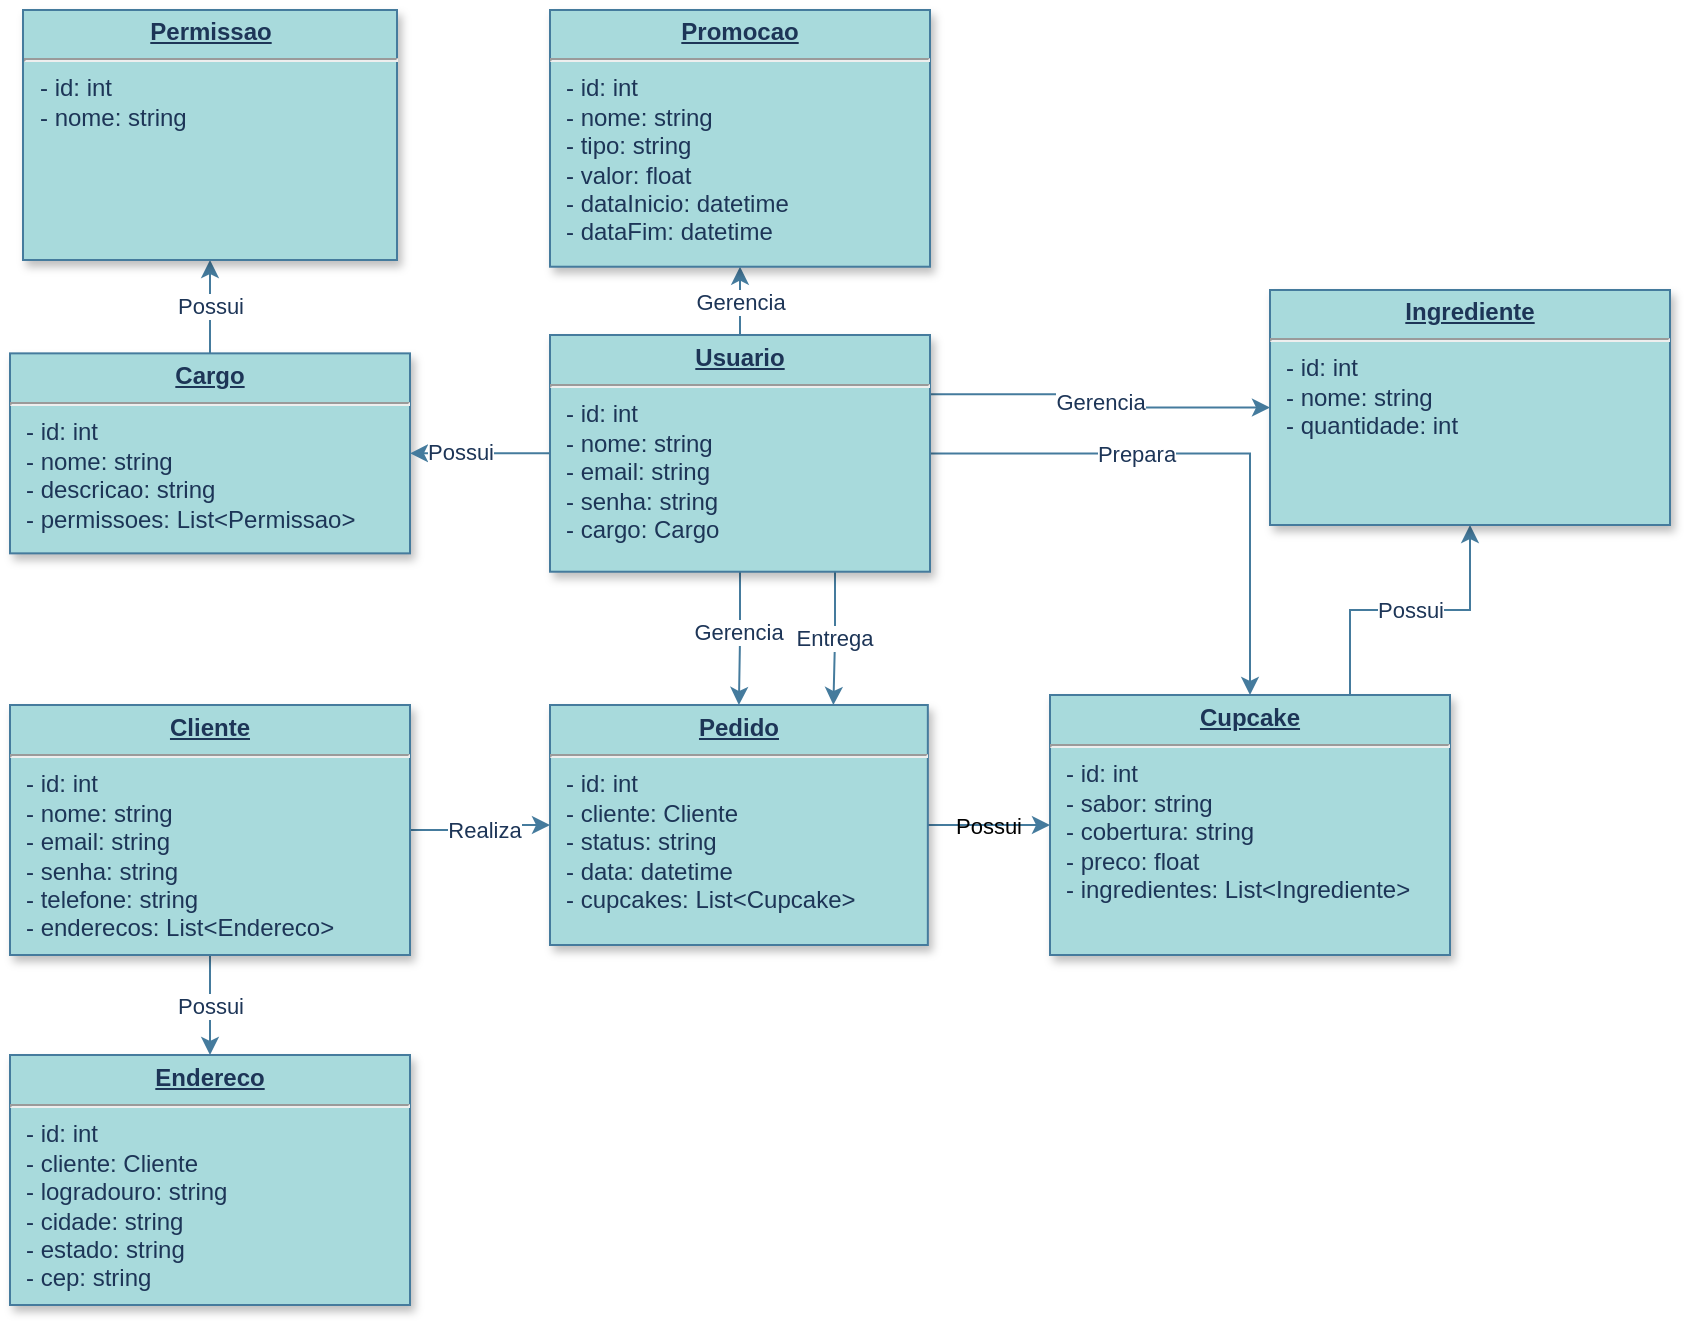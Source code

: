 <mxfile version="24.0.7" type="github">
  <diagram name="Page-1" id="efa7a0a1-bf9b-a30e-e6df-94a7791c09e9">
    <mxGraphModel dx="1195" dy="598" grid="1" gridSize="10" guides="1" tooltips="1" connect="1" arrows="1" fold="1" page="1" pageScale="1" pageWidth="826" pageHeight="1169" background="none" math="0" shadow="0">
      <root>
        <mxCell id="0" />
        <mxCell id="1" parent="0" />
        <mxCell id="liaae1eLMjX3pievM21l-136" value="Possui" style="edgeStyle=orthogonalEdgeStyle;rounded=0;orthogonalLoop=1;jettySize=auto;html=1;strokeColor=#457B9D;fontColor=#1D3557;fillColor=#A8DADC;" edge="1" parent="1" source="19" target="liaae1eLMjX3pievM21l-124">
          <mxGeometry relative="1" as="geometry" />
        </mxCell>
        <mxCell id="19" value="&lt;p style=&quot;margin: 0px; margin-top: 4px; text-align: center; text-decoration: underline;&quot;&gt;&lt;strong&gt;Cargo&lt;/strong&gt;&lt;/p&gt;&lt;hr&gt;&lt;p style=&quot;margin: 0px; margin-left: 8px;&quot;&gt;- id: int&lt;br&gt;&lt;/p&gt;&lt;p style=&quot;margin: 0px; margin-left: 8px;&quot;&gt;- nome: string&lt;br&gt;&lt;/p&gt;&lt;p style=&quot;margin: 0px; margin-left: 8px;&quot;&gt;- descricao: string&lt;br&gt;&lt;/p&gt;&lt;p style=&quot;margin: 0px; margin-left: 8px;&quot;&gt;- permissoes: List&amp;lt;Permissao&amp;gt;&lt;/p&gt;" style="verticalAlign=top;align=left;overflow=fill;fontSize=12;fontFamily=Helvetica;html=1;strokeColor=#457B9D;shadow=1;fillColor=#A8DADC;fontColor=#1D3557;rounded=0;labelBackgroundColor=none;" parent="1" vertex="1">
          <mxGeometry x="320" y="201.68" width="200" height="100" as="geometry" />
        </mxCell>
        <mxCell id="liaae1eLMjX3pievM21l-117" value="Possui" style="edgeStyle=orthogonalEdgeStyle;rounded=0;orthogonalLoop=1;jettySize=auto;html=1;strokeColor=#457B9D;fontColor=#1D3557;fillColor=#A8DADC;" edge="1" parent="1" source="20" target="liaae1eLMjX3pievM21l-116">
          <mxGeometry relative="1" as="geometry" />
        </mxCell>
        <mxCell id="liaae1eLMjX3pievM21l-118" value="" style="edgeStyle=orthogonalEdgeStyle;rounded=0;orthogonalLoop=1;jettySize=auto;html=1;strokeColor=#457B9D;fontColor=#1D3557;fillColor=#A8DADC;" edge="1" parent="1" source="20" target="22">
          <mxGeometry relative="1" as="geometry" />
        </mxCell>
        <mxCell id="liaae1eLMjX3pievM21l-119" value="Realiza" style="edgeLabel;html=1;align=center;verticalAlign=middle;resizable=0;points=[];strokeColor=#457B9D;fontColor=#1D3557;fillColor=#A8DADC;" vertex="1" connectable="0" parent="liaae1eLMjX3pievM21l-118">
          <mxGeometry x="0.084" y="-2" relative="1" as="geometry">
            <mxPoint as="offset" />
          </mxGeometry>
        </mxCell>
        <mxCell id="20" value="&lt;p style=&quot;margin: 0px; margin-top: 4px; text-align: center; text-decoration: underline;&quot;&gt;&lt;strong&gt;Cliente&lt;br&gt;&lt;/strong&gt;&lt;/p&gt;&lt;hr&gt;&lt;p style=&quot;margin: 0px; margin-left: 8px;&quot;&gt;- id: int&lt;br&gt;&lt;/p&gt;&lt;p style=&quot;margin: 0px; margin-left: 8px;&quot;&gt;- nome: string&lt;br&gt;&lt;/p&gt;&lt;p style=&quot;margin: 0px; margin-left: 8px;&quot;&gt;- email: string&lt;br&gt;&lt;/p&gt;&lt;p style=&quot;margin: 0px; margin-left: 8px;&quot;&gt;- senha: string&lt;/p&gt;&lt;p style=&quot;margin: 0px; margin-left: 8px;&quot;&gt;- telefone: string&lt;br&gt;&lt;/p&gt;&lt;p style=&quot;margin: 0px; margin-left: 8px;&quot;&gt;- enderecos: List&amp;lt;Endereco&amp;gt;&lt;/p&gt;" style="verticalAlign=top;align=left;overflow=fill;fontSize=12;fontFamily=Helvetica;html=1;strokeColor=#457B9D;shadow=1;fillColor=#A8DADC;fontColor=#1D3557;rounded=0;labelBackgroundColor=none;" parent="1" vertex="1">
          <mxGeometry x="320" y="377.5" width="200" height="125" as="geometry" />
        </mxCell>
        <mxCell id="liaae1eLMjX3pievM21l-115" value="Possui" style="edgeStyle=orthogonalEdgeStyle;rounded=0;orthogonalLoop=1;jettySize=auto;html=1;labelBackgroundColor=none;strokeColor=#457B9D;fontColor=default;" edge="1" parent="1" source="22" target="29">
          <mxGeometry relative="1" as="geometry" />
        </mxCell>
        <mxCell id="22" value="&lt;p style=&quot;margin: 0px; margin-top: 4px; text-align: center; text-decoration: underline;&quot;&gt;&lt;strong&gt;Pedido&lt;/strong&gt;&lt;/p&gt;&lt;hr&gt;&lt;p style=&quot;margin: 0px; margin-left: 8px;&quot;&gt;- id: int&lt;br&gt;&lt;/p&gt;&lt;p style=&quot;margin: 0px; margin-left: 8px;&quot;&gt;- cliente: Cliente&lt;br&gt;&lt;/p&gt;&lt;p style=&quot;margin: 0px; margin-left: 8px;&quot;&gt;- status: string&lt;br&gt;&lt;/p&gt;&lt;p style=&quot;margin: 0px; margin-left: 8px;&quot;&gt;- data: datetime&lt;/p&gt;&lt;p style=&quot;margin: 0px; margin-left: 8px;&quot;&gt;- cupcakes: List&amp;lt;Cupcake&amp;gt;&lt;/p&gt;" style="verticalAlign=top;align=left;overflow=fill;fontSize=12;fontFamily=Helvetica;html=1;strokeColor=#457B9D;shadow=1;fillColor=#A8DADC;fontColor=#1D3557;rounded=0;labelBackgroundColor=none;" parent="1" vertex="1">
          <mxGeometry x="590" y="377.5" width="188.92" height="120" as="geometry" />
        </mxCell>
        <mxCell id="liaae1eLMjX3pievM21l-120" value="" style="edgeStyle=orthogonalEdgeStyle;rounded=0;orthogonalLoop=1;jettySize=auto;html=1;strokeColor=#457B9D;fontColor=#1D3557;fillColor=#A8DADC;" edge="1" parent="1" source="23" target="22">
          <mxGeometry relative="1" as="geometry" />
        </mxCell>
        <mxCell id="liaae1eLMjX3pievM21l-121" value="Gerencia" style="edgeLabel;html=1;align=center;verticalAlign=middle;resizable=0;points=[];strokeColor=#457B9D;fontColor=#1D3557;fillColor=#A8DADC;" vertex="1" connectable="0" parent="liaae1eLMjX3pievM21l-120">
          <mxGeometry x="-0.113" y="-1" relative="1" as="geometry">
            <mxPoint as="offset" />
          </mxGeometry>
        </mxCell>
        <mxCell id="liaae1eLMjX3pievM21l-122" style="edgeStyle=orthogonalEdgeStyle;rounded=0;orthogonalLoop=1;jettySize=auto;html=1;strokeColor=#457B9D;fontColor=#1D3557;fillColor=#A8DADC;" edge="1" parent="1" source="23" target="29">
          <mxGeometry relative="1" as="geometry" />
        </mxCell>
        <mxCell id="liaae1eLMjX3pievM21l-123" value="Prepara" style="edgeLabel;html=1;align=center;verticalAlign=middle;resizable=0;points=[];strokeColor=#457B9D;fontColor=#1D3557;fillColor=#A8DADC;" vertex="1" connectable="0" parent="liaae1eLMjX3pievM21l-122">
          <mxGeometry x="-0.267" relative="1" as="geometry">
            <mxPoint as="offset" />
          </mxGeometry>
        </mxCell>
        <mxCell id="liaae1eLMjX3pievM21l-127" value="" style="edgeStyle=orthogonalEdgeStyle;rounded=0;orthogonalLoop=1;jettySize=auto;html=1;strokeColor=#457B9D;fontColor=#1D3557;fillColor=#A8DADC;" edge="1" parent="1" source="23" target="19">
          <mxGeometry relative="1" as="geometry" />
        </mxCell>
        <mxCell id="liaae1eLMjX3pievM21l-128" value="Possui" style="edgeLabel;html=1;align=center;verticalAlign=middle;resizable=0;points=[];strokeColor=#457B9D;fontColor=#1D3557;fillColor=#A8DADC;" vertex="1" connectable="0" parent="liaae1eLMjX3pievM21l-127">
          <mxGeometry x="0.293" y="-1" relative="1" as="geometry">
            <mxPoint as="offset" />
          </mxGeometry>
        </mxCell>
        <mxCell id="liaae1eLMjX3pievM21l-130" value="Entrega" style="edgeStyle=orthogonalEdgeStyle;rounded=0;orthogonalLoop=1;jettySize=auto;html=1;exitX=0.75;exitY=1;exitDx=0;exitDy=0;entryX=0.75;entryY=0;entryDx=0;entryDy=0;strokeColor=#457B9D;fontColor=#1D3557;fillColor=#A8DADC;" edge="1" parent="1" source="23" target="22">
          <mxGeometry relative="1" as="geometry" />
        </mxCell>
        <mxCell id="liaae1eLMjX3pievM21l-132" value="Gerencia" style="edgeStyle=orthogonalEdgeStyle;rounded=0;orthogonalLoop=1;jettySize=auto;html=1;strokeColor=#457B9D;fontColor=#1D3557;fillColor=#A8DADC;" edge="1" parent="1" source="23" target="liaae1eLMjX3pievM21l-131">
          <mxGeometry relative="1" as="geometry" />
        </mxCell>
        <mxCell id="liaae1eLMjX3pievM21l-135" value="Gerencia" style="edgeStyle=orthogonalEdgeStyle;rounded=0;orthogonalLoop=1;jettySize=auto;html=1;exitX=1;exitY=0.25;exitDx=0;exitDy=0;strokeColor=#457B9D;fontColor=#1D3557;fillColor=#A8DADC;" edge="1" parent="1" source="23" target="liaae1eLMjX3pievM21l-133">
          <mxGeometry relative="1" as="geometry" />
        </mxCell>
        <mxCell id="23" value="&lt;p style=&quot;margin: 0px; margin-top: 4px; text-align: center; text-decoration: underline;&quot;&gt;&lt;strong&gt;Usuario&lt;/strong&gt;&lt;/p&gt;&lt;hr&gt;&lt;p style=&quot;margin: 0px; margin-left: 8px;&quot;&gt;- id: int&lt;br&gt;&lt;/p&gt;&lt;p style=&quot;margin: 0px; margin-left: 8px;&quot;&gt;- nome: string&lt;br&gt;&lt;/p&gt;&lt;p style=&quot;margin: 0px; margin-left: 8px;&quot;&gt;- email: string&lt;br&gt;&lt;/p&gt;&lt;p style=&quot;margin: 0px; margin-left: 8px;&quot;&gt;- senha: string&lt;/p&gt;&lt;p style=&quot;margin: 0px; margin-left: 8px;&quot;&gt;- cargo: Cargo&lt;/p&gt;" style="verticalAlign=top;align=left;overflow=fill;fontSize=12;fontFamily=Helvetica;html=1;strokeColor=#457B9D;shadow=1;fillColor=#A8DADC;fontColor=#1D3557;rounded=0;labelBackgroundColor=none;" parent="1" vertex="1">
          <mxGeometry x="590" y="192.5" width="190" height="118.36" as="geometry" />
        </mxCell>
        <mxCell id="liaae1eLMjX3pievM21l-137" value="Possui" style="edgeStyle=orthogonalEdgeStyle;rounded=0;orthogonalLoop=1;jettySize=auto;html=1;exitX=0.75;exitY=0;exitDx=0;exitDy=0;strokeColor=#457B9D;fontColor=#1D3557;fillColor=#A8DADC;" edge="1" parent="1" source="29" target="liaae1eLMjX3pievM21l-133">
          <mxGeometry relative="1" as="geometry" />
        </mxCell>
        <mxCell id="29" value="&lt;p style=&quot;margin: 0px; margin-top: 4px; text-align: center; text-decoration: underline;&quot;&gt;&lt;strong&gt;Cupcake&lt;/strong&gt;&lt;/p&gt;&lt;hr&gt;&lt;p style=&quot;margin: 0px; margin-left: 8px;&quot;&gt;- id: int&lt;br&gt;&lt;/p&gt;&lt;p style=&quot;margin: 0px; margin-left: 8px;&quot;&gt;- sabor: string&lt;br&gt;&lt;/p&gt;&lt;p style=&quot;margin: 0px; margin-left: 8px;&quot;&gt;- cobertura: string&lt;br&gt;&lt;/p&gt;&lt;p style=&quot;margin: 0px; margin-left: 8px;&quot;&gt;- preco: float&lt;br&gt;&lt;/p&gt;&lt;p style=&quot;margin: 0px; margin-left: 8px;&quot;&gt;- ingredientes: List&amp;lt;Ingrediente&amp;gt;&lt;br&gt;&lt;/p&gt;" style="verticalAlign=top;align=left;overflow=fill;fontSize=12;fontFamily=Helvetica;html=1;strokeColor=#457B9D;shadow=1;fillColor=#A8DADC;fontColor=#1D3557;rounded=0;labelBackgroundColor=none;" parent="1" vertex="1">
          <mxGeometry x="840" y="372.5" width="200" height="130" as="geometry" />
        </mxCell>
        <mxCell id="liaae1eLMjX3pievM21l-116" value="&lt;p style=&quot;margin: 0px; margin-top: 4px; text-align: center; text-decoration: underline;&quot;&gt;&lt;strong&gt;Endereco&lt;br&gt;&lt;/strong&gt;&lt;/p&gt;&lt;hr&gt;&lt;p style=&quot;margin: 0px; margin-left: 8px;&quot;&gt;- id: int&lt;br&gt;&lt;/p&gt;&lt;p style=&quot;margin: 0px; margin-left: 8px;&quot;&gt;- cliente: Cliente&lt;br&gt;&lt;/p&gt;&lt;p style=&quot;margin: 0px; margin-left: 8px;&quot;&gt;- logradouro: string&lt;br&gt;&lt;/p&gt;&lt;p style=&quot;margin: 0px; margin-left: 8px;&quot;&gt;- cidade: string&lt;/p&gt;&lt;p style=&quot;margin: 0px; margin-left: 8px;&quot;&gt;- estado: string&lt;/p&gt;&lt;p style=&quot;margin: 0px; margin-left: 8px;&quot;&gt;- cep: string&lt;br&gt;&lt;/p&gt;" style="verticalAlign=top;align=left;overflow=fill;fontSize=12;fontFamily=Helvetica;html=1;strokeColor=#457B9D;shadow=1;fillColor=#A8DADC;fontColor=#1D3557;rounded=0;labelBackgroundColor=none;" vertex="1" parent="1">
          <mxGeometry x="320" y="552.5" width="200" height="125" as="geometry" />
        </mxCell>
        <mxCell id="liaae1eLMjX3pievM21l-124" value="&lt;p style=&quot;margin: 0px; margin-top: 4px; text-align: center; text-decoration: underline;&quot;&gt;&lt;strong&gt;Permissao&lt;br&gt;&lt;/strong&gt;&lt;/p&gt;&lt;hr&gt;&lt;p style=&quot;margin: 0px; margin-left: 8px;&quot;&gt;- id: int&lt;/p&gt;&lt;p style=&quot;margin: 0px; margin-left: 8px;&quot;&gt;- nome: string&lt;/p&gt;" style="verticalAlign=top;align=left;overflow=fill;fontSize=12;fontFamily=Helvetica;html=1;strokeColor=#457B9D;shadow=1;fillColor=#A8DADC;fontColor=#1D3557;rounded=0;labelBackgroundColor=none;" vertex="1" parent="1">
          <mxGeometry x="326.5" y="30" width="187" height="125" as="geometry" />
        </mxCell>
        <mxCell id="liaae1eLMjX3pievM21l-131" value="&lt;p style=&quot;margin: 0px; margin-top: 4px; text-align: center; text-decoration: underline;&quot;&gt;&lt;strong&gt;Promocao&lt;/strong&gt;&lt;/p&gt;&lt;hr&gt;&lt;p style=&quot;margin: 0px; margin-left: 8px;&quot;&gt;- id: int&lt;br&gt;&lt;/p&gt;&lt;p style=&quot;margin: 0px; margin-left: 8px;&quot;&gt;- nome: string&lt;br&gt;&lt;/p&gt;&lt;p style=&quot;margin: 0px; margin-left: 8px;&quot;&gt;- tipo: string&lt;br&gt;&lt;/p&gt;&lt;p style=&quot;margin: 0px; margin-left: 8px;&quot;&gt;- valor: float&lt;/p&gt;&lt;p style=&quot;margin: 0px; margin-left: 8px;&quot;&gt;- dataInicio: datetime&lt;/p&gt;&lt;p style=&quot;margin: 0px; margin-left: 8px;&quot;&gt;- dataFim: datetime&lt;br&gt;&lt;/p&gt;" style="verticalAlign=top;align=left;overflow=fill;fontSize=12;fontFamily=Helvetica;html=1;strokeColor=#457B9D;shadow=1;fillColor=#A8DADC;fontColor=#1D3557;rounded=0;labelBackgroundColor=none;" vertex="1" parent="1">
          <mxGeometry x="590" y="30" width="190" height="128.36" as="geometry" />
        </mxCell>
        <mxCell id="liaae1eLMjX3pievM21l-133" value="&lt;p style=&quot;margin: 0px; margin-top: 4px; text-align: center; text-decoration: underline;&quot;&gt;&lt;strong&gt;Ingrediente&lt;/strong&gt;&lt;/p&gt;&lt;hr&gt;&lt;p style=&quot;margin: 0px; margin-left: 8px;&quot;&gt;- id: int&lt;br&gt;&lt;/p&gt;&lt;p style=&quot;margin: 0px; margin-left: 8px;&quot;&gt;- nome: string&lt;br&gt;&lt;/p&gt;&lt;p style=&quot;margin: 0px; margin-left: 8px;&quot;&gt;- quantidade: int&lt;br&gt;&lt;/p&gt;" style="verticalAlign=top;align=left;overflow=fill;fontSize=12;fontFamily=Helvetica;html=1;strokeColor=#457B9D;shadow=1;fillColor=#A8DADC;fontColor=#1D3557;rounded=0;labelBackgroundColor=none;" vertex="1" parent="1">
          <mxGeometry x="950" y="170" width="200" height="117.5" as="geometry" />
        </mxCell>
      </root>
    </mxGraphModel>
  </diagram>
</mxfile>
